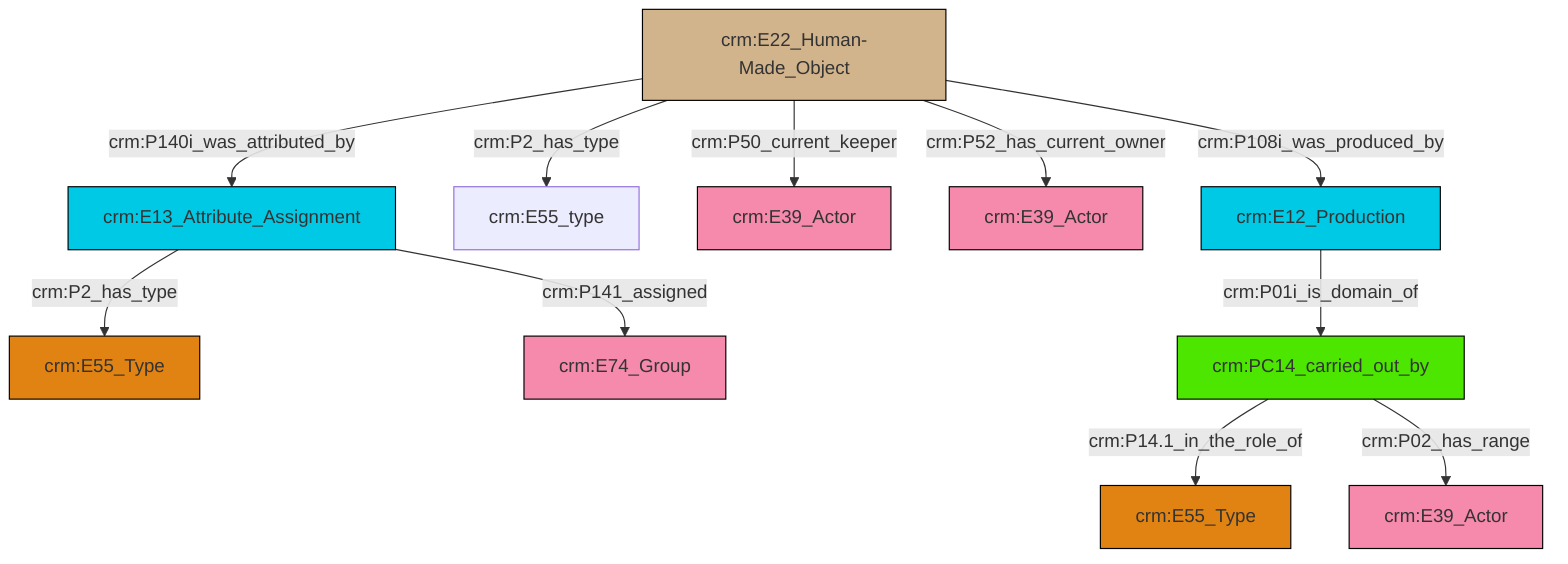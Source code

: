 graph TD
classDef Literal fill:#f2f2f2,stroke:#000000;
classDef CRM_Entity fill:#FFFFFF,stroke:#000000;
classDef Temporal_Entity fill:#00C9E6, stroke:#000000;
classDef Type fill:#E18312, stroke:#000000;
classDef Time-Span fill:#2C9C91, stroke:#000000;
classDef Appellation fill:#FFEB7F, stroke:#000000;
classDef Place fill:#008836, stroke:#000000;
classDef Persistent_Item fill:#B266B2, stroke:#000000;
classDef Conceptual_Object fill:#FFD700, stroke:#000000;
classDef Physical_Thing fill:#D2B48C, stroke:#000000;
classDef Actor fill:#f58aad, stroke:#000000;
classDef PC_Classes fill:#4ce600, stroke:#000000;
classDef Multi fill:#cccccc,stroke:#000000;

6["crm:E22_Human-Made_Object"]:::Physical_Thing -->|crm:P2_has_type| 7["crm:E55_type"]:::Default
8["crm:PC14_carried_out_by"]:::PC_Classes -->|crm:P14.1_in_the_role_of| 9["crm:E55_Type"]:::Type
4["crm:E13_Attribute_Assignment"]:::Temporal_Entity -->|crm:P2_has_type| 0["crm:E55_Type"]:::Type
6["crm:E22_Human-Made_Object"]:::Physical_Thing -->|crm:P52_has_current_owner| 17["crm:E39_Actor"]:::Actor
6["crm:E22_Human-Made_Object"]:::Physical_Thing -->|crm:P108i_was_produced_by| 19["crm:E12_Production"]:::Temporal_Entity
6["crm:E22_Human-Made_Object"]:::Physical_Thing -->|crm:P50_current_keeper| 13["crm:E39_Actor"]:::Actor
19["crm:E12_Production"]:::Temporal_Entity -->|crm:P01i_is_domain_of| 8["crm:PC14_carried_out_by"]:::PC_Classes
8["crm:PC14_carried_out_by"]:::PC_Classes -->|crm:P02_has_range| 15["crm:E39_Actor"]:::Actor
4["crm:E13_Attribute_Assignment"]:::Temporal_Entity -->|crm:P141_assigned| 2["crm:E74_Group"]:::Actor
6["crm:E22_Human-Made_Object"]:::Physical_Thing -->|crm:P140i_was_attributed_by| 4["crm:E13_Attribute_Assignment"]:::Temporal_Entity